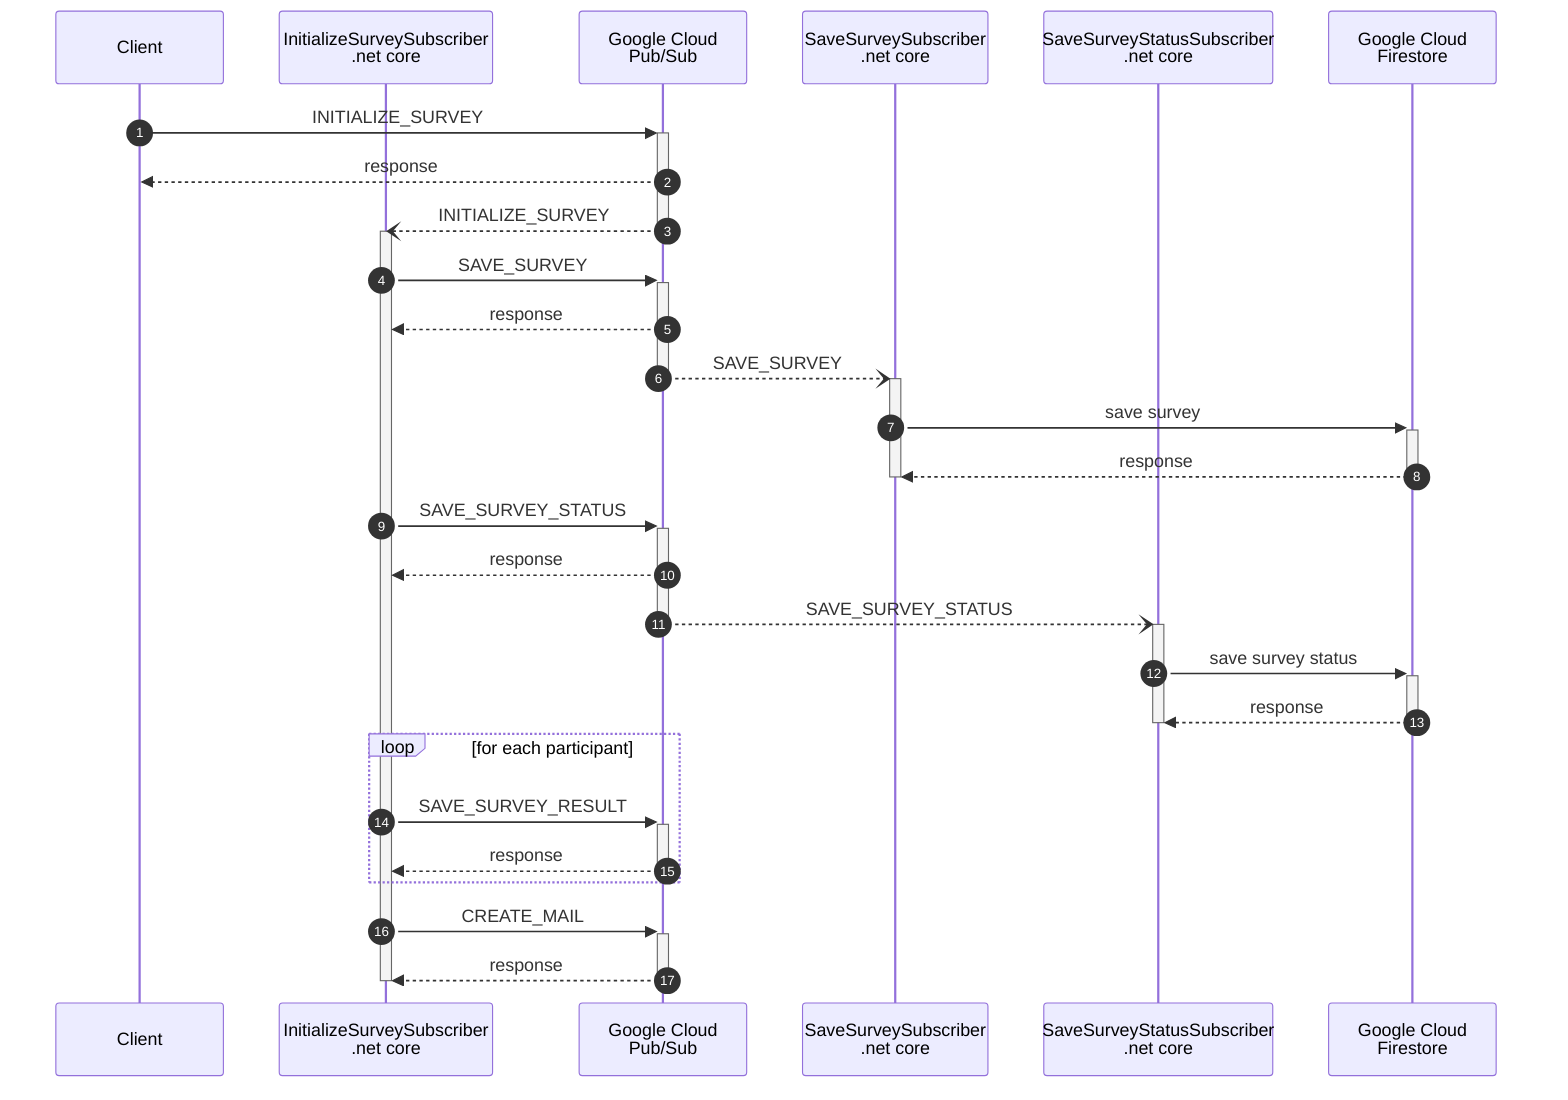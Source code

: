 sequenceDiagram
    autonumber
    participant C as Client
    participant ISS as InitializeSurveySubscriber<br>.net core
    participant PS as Google Cloud<br>Pub/Sub
    participant SSS as SaveSurveySubscriber<br>.net core
    participant SSSS as SaveSurveyStatusSubscriber<br>.net core
    participant FS as Google Cloud<br>Firestore
    C->>+PS: INITIALIZE_SURVEY
    PS-->>C: response
    PS--)ISS: INITIALIZE_SURVEY
    deactivate PS
    activate ISS
    %% SAVE_SURVEY
    ISS->>+PS: SAVE_SURVEY
    PS-->>ISS: response
    PS--)+SSS: SAVE_SURVEY
    deactivate PS
    SSS->>+FS: save survey
    FS-->>SSS: response
    deactivate FS
    deactivate SSS
    %% SAVE_SURVEY_STATUS
    ISS->>+PS: SAVE_SURVEY_STATUS
    PS-->>ISS: response
    PS--)+SSSS: SAVE_SURVEY_STATUS
    deactivate PS
    SSSS->>+FS: save survey status
    FS-->>SSSS: response
    deactivate FS
    deactivate SSSS
    %% SAVE_SURVEY_RESULT
    loop for each participant
        ISS->>+PS: SAVE_SURVEY_RESULT
        PS-->>ISS: response
        deactivate PS
    end
    %% CREATE_MAIL
    ISS->>+PS: CREATE_MAIL
    PS-->>ISS: response
    deactivate PS
    deactivate ISS